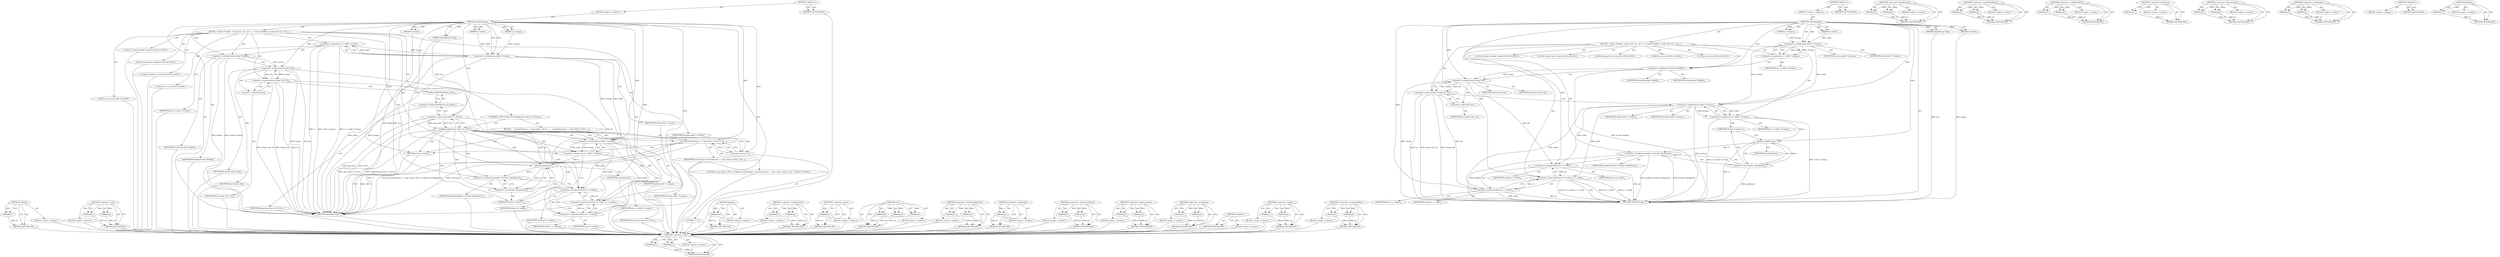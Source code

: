 digraph "&lt;operator&gt;.assignmentPlus" {
vulnerable_91 [label=<(METHOD,&lt;operator&gt;.cast)>];
vulnerable_92 [label=<(PARAM,p1)>];
vulnerable_93 [label=<(PARAM,p2)>];
vulnerable_94 [label=<(BLOCK,&lt;empty&gt;,&lt;empty&gt;)>];
vulnerable_95 [label=<(METHOD_RETURN,ANY)>];
vulnerable_6 [label=<(METHOD,&lt;global&gt;)<SUB>1</SUB>>];
vulnerable_7 [label=<(BLOCK,&lt;empty&gt;,&lt;empty&gt;)<SUB>1</SUB>>];
vulnerable_8 [label=<(METHOD,vertFlipImage)<SUB>1</SUB>>];
vulnerable_9 [label=<(PARAM,SplashBitmap *img)<SUB>1</SUB>>];
vulnerable_10 [label=<(PARAM,int width)<SUB>1</SUB>>];
vulnerable_11 [label=<(PARAM,int height)<SUB>1</SUB>>];
vulnerable_12 [label=<(PARAM,int nComps)<SUB>2</SUB>>];
vulnerable_13 [label=<(BLOCK,{
  Guchar *lineBuf;
  Guchar *p0, *p1;
  int w...,{
  Guchar *lineBuf;
  Guchar *p0, *p1;
  int w...)<SUB>2</SUB>>];
vulnerable_14 [label="<(LOCAL,Guchar* lineBuf: Guchar*)<SUB>3</SUB>>"];
vulnerable_15 [label="<(LOCAL,Guchar* p0: Guchar*)<SUB>4</SUB>>"];
vulnerable_16 [label="<(LOCAL,Guchar* p1: Guchar*)<SUB>4</SUB>>"];
vulnerable_17 [label="<(LOCAL,int w: int)<SUB>5</SUB>>"];
vulnerable_18 [label=<(&lt;operator&gt;.assignment,w = width * nComps)<SUB>7</SUB>>];
vulnerable_19 [label=<(IDENTIFIER,w,w = width * nComps)<SUB>7</SUB>>];
vulnerable_20 [label=<(&lt;operator&gt;.multiplication,width * nComps)<SUB>7</SUB>>];
vulnerable_21 [label=<(IDENTIFIER,width,width * nComps)<SUB>7</SUB>>];
vulnerable_22 [label=<(IDENTIFIER,nComps,width * nComps)<SUB>7</SUB>>];
vulnerable_23 [label=<(&lt;operator&gt;.multiplication,Guchar *lineBuf)<SUB>8</SUB>>];
vulnerable_24 [label=<(IDENTIFIER,Guchar,Guchar *lineBuf)<SUB>8</SUB>>];
vulnerable_25 [label=<(IDENTIFIER,lineBuf,Guchar *lineBuf)<SUB>8</SUB>>];
vulnerable_26 [label=<(&lt;operator&gt;.expressionList,Guchar *p0, *p1)<SUB>9</SUB>>];
vulnerable_27 [label=<(&lt;operator&gt;.multiplication,Guchar *p0)<SUB>9</SUB>>];
vulnerable_28 [label=<(IDENTIFIER,Guchar,Guchar *p0)<SUB>9</SUB>>];
vulnerable_29 [label=<(IDENTIFIER,p0,Guchar *p0)<SUB>9</SUB>>];
vulnerable_30 [label=<(&lt;operator&gt;.indirection,*p1)<SUB>9</SUB>>];
vulnerable_31 [label=<(IDENTIFIER,p1,Guchar *p0, *p1)<SUB>9</SUB>>];
vulnerable_32 [label="<(LOCAL,int w: int)<SUB>10</SUB>>"];
vulnerable_33 [label=<(&lt;operator&gt;.assignment,w = width * nComps)<SUB>12</SUB>>];
vulnerable_34 [label=<(IDENTIFIER,w,w = width * nComps)<SUB>12</SUB>>];
vulnerable_35 [label=<(&lt;operator&gt;.multiplication,width * nComps)<SUB>12</SUB>>];
vulnerable_36 [label=<(IDENTIFIER,width,width * nComps)<SUB>12</SUB>>];
vulnerable_37 [label=<(IDENTIFIER,nComps,width * nComps)<SUB>12</SUB>>];
vulnerable_38 [label=<(&lt;operator&gt;.assignment,lineBuf = (Guchar *)gmalloc(w))<SUB>13</SUB>>];
vulnerable_39 [label=<(IDENTIFIER,lineBuf,lineBuf = (Guchar *)gmalloc(w))<SUB>13</SUB>>];
vulnerable_40 [label=<(&lt;operator&gt;.cast,(Guchar *)gmalloc(w))<SUB>13</SUB>>];
vulnerable_41 [label=<(UNKNOWN,Guchar *,Guchar *)<SUB>13</SUB>>];
vulnerable_42 [label=<(gmalloc,gmalloc(w))<SUB>13</SUB>>];
vulnerable_43 [label=<(IDENTIFIER,w,gmalloc(w))<SUB>13</SUB>>];
vulnerable_44 [label=<(&lt;operator&gt;.expressionList,p0 += width, p1 -= width)<SUB>14</SUB>>];
vulnerable_45 [label=<(&lt;operator&gt;.assignmentPlus,p0 += width)<SUB>14</SUB>>];
vulnerable_46 [label=<(IDENTIFIER,p0,p0 += width)<SUB>14</SUB>>];
vulnerable_47 [label=<(IDENTIFIER,width,p0 += width)<SUB>14</SUB>>];
vulnerable_48 [label=<(&lt;operator&gt;.assignmentMinus,p1 -= width)<SUB>14</SUB>>];
vulnerable_49 [label=<(IDENTIFIER,p1,p1 -= width)<SUB>14</SUB>>];
vulnerable_50 [label=<(IDENTIFIER,width,p1 -= width)<SUB>14</SUB>>];
vulnerable_51 [label=<(METHOD_RETURN,void)<SUB>1</SUB>>];
vulnerable_53 [label=<(METHOD_RETURN,ANY)<SUB>1</SUB>>];
vulnerable_77 [label=<(METHOD,&lt;operator&gt;.multiplication)>];
vulnerable_78 [label=<(PARAM,p1)>];
vulnerable_79 [label=<(PARAM,p2)>];
vulnerable_80 [label=<(BLOCK,&lt;empty&gt;,&lt;empty&gt;)>];
vulnerable_81 [label=<(METHOD_RETURN,ANY)>];
vulnerable_105 [label=<(METHOD,&lt;operator&gt;.assignmentMinus)>];
vulnerable_106 [label=<(PARAM,p1)>];
vulnerable_107 [label=<(PARAM,p2)>];
vulnerable_108 [label=<(BLOCK,&lt;empty&gt;,&lt;empty&gt;)>];
vulnerable_109 [label=<(METHOD_RETURN,ANY)>];
vulnerable_100 [label=<(METHOD,&lt;operator&gt;.assignmentPlus)>];
vulnerable_101 [label=<(PARAM,p1)>];
vulnerable_102 [label=<(PARAM,p2)>];
vulnerable_103 [label=<(BLOCK,&lt;empty&gt;,&lt;empty&gt;)>];
vulnerable_104 [label=<(METHOD_RETURN,ANY)>];
vulnerable_87 [label=<(METHOD,&lt;operator&gt;.indirection)>];
vulnerable_88 [label=<(PARAM,p1)>];
vulnerable_89 [label=<(BLOCK,&lt;empty&gt;,&lt;empty&gt;)>];
vulnerable_90 [label=<(METHOD_RETURN,ANY)>];
vulnerable_82 [label=<(METHOD,&lt;operator&gt;.expressionList)>];
vulnerable_83 [label=<(PARAM,p1)>];
vulnerable_84 [label=<(PARAM,p2)>];
vulnerable_85 [label=<(BLOCK,&lt;empty&gt;,&lt;empty&gt;)>];
vulnerable_86 [label=<(METHOD_RETURN,ANY)>];
vulnerable_72 [label=<(METHOD,&lt;operator&gt;.assignment)>];
vulnerable_73 [label=<(PARAM,p1)>];
vulnerable_74 [label=<(PARAM,p2)>];
vulnerable_75 [label=<(BLOCK,&lt;empty&gt;,&lt;empty&gt;)>];
vulnerable_76 [label=<(METHOD_RETURN,ANY)>];
vulnerable_66 [label=<(METHOD,&lt;global&gt;)<SUB>1</SUB>>];
vulnerable_67 [label=<(BLOCK,&lt;empty&gt;,&lt;empty&gt;)>];
vulnerable_68 [label=<(METHOD_RETURN,ANY)>];
vulnerable_96 [label=<(METHOD,gmalloc)>];
vulnerable_97 [label=<(PARAM,p1)>];
vulnerable_98 [label=<(BLOCK,&lt;empty&gt;,&lt;empty&gt;)>];
vulnerable_99 [label=<(METHOD_RETURN,ANY)>];
fixed_107 [label=<(METHOD,unlikely)>];
fixed_108 [label=<(PARAM,p1)>];
fixed_109 [label=<(BLOCK,&lt;empty&gt;,&lt;empty&gt;)>];
fixed_110 [label=<(METHOD_RETURN,ANY)>];
fixed_131 [label=<(METHOD,&lt;operator&gt;.cast)>];
fixed_132 [label=<(PARAM,p1)>];
fixed_133 [label=<(PARAM,p2)>];
fixed_134 [label=<(BLOCK,&lt;empty&gt;,&lt;empty&gt;)>];
fixed_135 [label=<(METHOD_RETURN,ANY)>];
fixed_6 [label=<(METHOD,&lt;global&gt;)<SUB>1</SUB>>];
fixed_7 [label=<(BLOCK,&lt;empty&gt;,&lt;empty&gt;)<SUB>1</SUB>>];
fixed_8 [label=<(METHOD,vertFlipImage)<SUB>1</SUB>>];
fixed_9 [label=<(PARAM,SplashBitmap *img)<SUB>1</SUB>>];
fixed_10 [label=<(PARAM,int width)<SUB>1</SUB>>];
fixed_11 [label=<(PARAM,int height)<SUB>1</SUB>>];
fixed_12 [label=<(PARAM,int nComps)<SUB>2</SUB>>];
fixed_13 [label=<(BLOCK,{
  Guchar *lineBuf;
  Guchar *p0, *p1;
  int w...,{
  Guchar *lineBuf;
  Guchar *p0, *p1;
  int w...)<SUB>2</SUB>>];
fixed_14 [label="<(LOCAL,Guchar* lineBuf: Guchar*)<SUB>3</SUB>>"];
fixed_15 [label="<(LOCAL,Guchar* p0: Guchar*)<SUB>4</SUB>>"];
fixed_16 [label="<(LOCAL,Guchar* p1: Guchar*)<SUB>4</SUB>>"];
fixed_17 [label="<(LOCAL,int w: int)<SUB>5</SUB>>"];
fixed_18 [label=<(&lt;operator&gt;.assignment,w = width * nComps)<SUB>7</SUB>>];
fixed_19 [label=<(IDENTIFIER,w,w = width * nComps)<SUB>7</SUB>>];
fixed_20 [label=<(&lt;operator&gt;.multiplication,width * nComps)<SUB>7</SUB>>];
fixed_21 [label=<(IDENTIFIER,width,width * nComps)<SUB>7</SUB>>];
fixed_22 [label=<(IDENTIFIER,nComps,width * nComps)<SUB>7</SUB>>];
fixed_23 [label=<(&lt;operator&gt;.multiplication,Guchar *lineBuf)<SUB>8</SUB>>];
fixed_24 [label=<(IDENTIFIER,Guchar,Guchar *lineBuf)<SUB>8</SUB>>];
fixed_25 [label=<(IDENTIFIER,lineBuf,Guchar *lineBuf)<SUB>8</SUB>>];
fixed_26 [label=<(&lt;operator&gt;.expressionList,Guchar *p0, *p1)<SUB>9</SUB>>];
fixed_27 [label=<(&lt;operator&gt;.multiplication,Guchar *p0)<SUB>9</SUB>>];
fixed_28 [label=<(IDENTIFIER,Guchar,Guchar *p0)<SUB>9</SUB>>];
fixed_29 [label=<(IDENTIFIER,p0,Guchar *p0)<SUB>9</SUB>>];
fixed_30 [label=<(&lt;operator&gt;.indirection,*p1)<SUB>9</SUB>>];
fixed_31 [label=<(IDENTIFIER,p1,Guchar *p0, *p1)<SUB>9</SUB>>];
fixed_32 [label="<(LOCAL,int w: int)<SUB>10</SUB>>"];
fixed_33 [label=<(CONTROL_STRUCTURE,IF,if (unlikely(img-&gt;data == NULL)))<SUB>12</SUB>>];
fixed_34 [label=<(unlikely,unlikely(img-&gt;data == NULL))<SUB>12</SUB>>];
fixed_35 [label=<(&lt;operator&gt;.equals,img-&gt;data == NULL)<SUB>12</SUB>>];
fixed_36 [label=<(&lt;operator&gt;.indirectFieldAccess,img-&gt;data)<SUB>12</SUB>>];
fixed_37 [label=<(IDENTIFIER,img,img-&gt;data == NULL)<SUB>12</SUB>>];
fixed_38 [label=<(FIELD_IDENTIFIER,data,data)<SUB>12</SUB>>];
fixed_39 [label=<(IDENTIFIER,NULL,img-&gt;data == NULL)<SUB>12</SUB>>];
fixed_40 [label=<(BLOCK,{
    error(errInternal, -1, &quot;img-&gt;data is NULL...,{
    error(errInternal, -1, &quot;img-&gt;data is NULL...)<SUB>12</SUB>>];
fixed_41 [label=<(error,error(errInternal, -1, &quot;img-&gt;data is NULL in Sp...)<SUB>13</SUB>>];
fixed_42 [label=<(IDENTIFIER,errInternal,error(errInternal, -1, &quot;img-&gt;data is NULL in Sp...)<SUB>13</SUB>>];
fixed_43 [label=<(&lt;operator&gt;.minus,-1)<SUB>13</SUB>>];
fixed_44 [label=<(LITERAL,1,-1)<SUB>13</SUB>>];
fixed_45 [label="<(LITERAL,&quot;img-&gt;data is NULL in Splash::vertFlipImage&quot;,error(errInternal, -1, &quot;img-&gt;data is NULL in Sp...)<SUB>13</SUB>>"];
fixed_46 [label=<(RETURN,return;,return;)<SUB>14</SUB>>];
fixed_47 [label=<(&lt;operator&gt;.assignment,w = width * nComps)<SUB>17</SUB>>];
fixed_48 [label=<(IDENTIFIER,w,w = width * nComps)<SUB>17</SUB>>];
fixed_49 [label=<(&lt;operator&gt;.multiplication,width * nComps)<SUB>17</SUB>>];
fixed_50 [label=<(IDENTIFIER,width,width * nComps)<SUB>17</SUB>>];
fixed_51 [label=<(IDENTIFIER,nComps,width * nComps)<SUB>17</SUB>>];
fixed_52 [label=<(&lt;operator&gt;.assignment,lineBuf = (Guchar *)gmalloc(w))<SUB>18</SUB>>];
fixed_53 [label=<(IDENTIFIER,lineBuf,lineBuf = (Guchar *)gmalloc(w))<SUB>18</SUB>>];
fixed_54 [label=<(&lt;operator&gt;.cast,(Guchar *)gmalloc(w))<SUB>18</SUB>>];
fixed_55 [label=<(UNKNOWN,Guchar *,Guchar *)<SUB>18</SUB>>];
fixed_56 [label=<(gmalloc,gmalloc(w))<SUB>18</SUB>>];
fixed_57 [label=<(IDENTIFIER,w,gmalloc(w))<SUB>18</SUB>>];
fixed_58 [label=<(&lt;operator&gt;.expressionList,p0 += width, p1 -= width)<SUB>19</SUB>>];
fixed_59 [label=<(&lt;operator&gt;.assignmentPlus,p0 += width)<SUB>19</SUB>>];
fixed_60 [label=<(IDENTIFIER,p0,p0 += width)<SUB>19</SUB>>];
fixed_61 [label=<(IDENTIFIER,width,p0 += width)<SUB>19</SUB>>];
fixed_62 [label=<(&lt;operator&gt;.assignmentMinus,p1 -= width)<SUB>19</SUB>>];
fixed_63 [label=<(IDENTIFIER,p1,p1 -= width)<SUB>19</SUB>>];
fixed_64 [label=<(IDENTIFIER,width,p1 -= width)<SUB>19</SUB>>];
fixed_65 [label=<(METHOD_RETURN,void)<SUB>1</SUB>>];
fixed_67 [label=<(METHOD_RETURN,ANY)<SUB>1</SUB>>];
fixed_136 [label=<(METHOD,gmalloc)>];
fixed_137 [label=<(PARAM,p1)>];
fixed_138 [label=<(BLOCK,&lt;empty&gt;,&lt;empty&gt;)>];
fixed_139 [label=<(METHOD_RETURN,ANY)>];
fixed_93 [label=<(METHOD,&lt;operator&gt;.multiplication)>];
fixed_94 [label=<(PARAM,p1)>];
fixed_95 [label=<(PARAM,p2)>];
fixed_96 [label=<(BLOCK,&lt;empty&gt;,&lt;empty&gt;)>];
fixed_97 [label=<(METHOD_RETURN,ANY)>];
fixed_127 [label=<(METHOD,&lt;operator&gt;.minus)>];
fixed_128 [label=<(PARAM,p1)>];
fixed_129 [label=<(BLOCK,&lt;empty&gt;,&lt;empty&gt;)>];
fixed_130 [label=<(METHOD_RETURN,ANY)>];
fixed_121 [label=<(METHOD,error)>];
fixed_122 [label=<(PARAM,p1)>];
fixed_123 [label=<(PARAM,p2)>];
fixed_124 [label=<(PARAM,p3)>];
fixed_125 [label=<(BLOCK,&lt;empty&gt;,&lt;empty&gt;)>];
fixed_126 [label=<(METHOD_RETURN,ANY)>];
fixed_116 [label=<(METHOD,&lt;operator&gt;.indirectFieldAccess)>];
fixed_117 [label=<(PARAM,p1)>];
fixed_118 [label=<(PARAM,p2)>];
fixed_119 [label=<(BLOCK,&lt;empty&gt;,&lt;empty&gt;)>];
fixed_120 [label=<(METHOD_RETURN,ANY)>];
fixed_103 [label=<(METHOD,&lt;operator&gt;.indirection)>];
fixed_104 [label=<(PARAM,p1)>];
fixed_105 [label=<(BLOCK,&lt;empty&gt;,&lt;empty&gt;)>];
fixed_106 [label=<(METHOD_RETURN,ANY)>];
fixed_145 [label=<(METHOD,&lt;operator&gt;.assignmentMinus)>];
fixed_146 [label=<(PARAM,p1)>];
fixed_147 [label=<(PARAM,p2)>];
fixed_148 [label=<(BLOCK,&lt;empty&gt;,&lt;empty&gt;)>];
fixed_149 [label=<(METHOD_RETURN,ANY)>];
fixed_98 [label=<(METHOD,&lt;operator&gt;.expressionList)>];
fixed_99 [label=<(PARAM,p1)>];
fixed_100 [label=<(PARAM,p2)>];
fixed_101 [label=<(BLOCK,&lt;empty&gt;,&lt;empty&gt;)>];
fixed_102 [label=<(METHOD_RETURN,ANY)>];
fixed_88 [label=<(METHOD,&lt;operator&gt;.assignment)>];
fixed_89 [label=<(PARAM,p1)>];
fixed_90 [label=<(PARAM,p2)>];
fixed_91 [label=<(BLOCK,&lt;empty&gt;,&lt;empty&gt;)>];
fixed_92 [label=<(METHOD_RETURN,ANY)>];
fixed_82 [label=<(METHOD,&lt;global&gt;)<SUB>1</SUB>>];
fixed_83 [label=<(BLOCK,&lt;empty&gt;,&lt;empty&gt;)>];
fixed_84 [label=<(METHOD_RETURN,ANY)>];
fixed_111 [label=<(METHOD,&lt;operator&gt;.equals)>];
fixed_112 [label=<(PARAM,p1)>];
fixed_113 [label=<(PARAM,p2)>];
fixed_114 [label=<(BLOCK,&lt;empty&gt;,&lt;empty&gt;)>];
fixed_115 [label=<(METHOD_RETURN,ANY)>];
fixed_140 [label=<(METHOD,&lt;operator&gt;.assignmentPlus)>];
fixed_141 [label=<(PARAM,p1)>];
fixed_142 [label=<(PARAM,p2)>];
fixed_143 [label=<(BLOCK,&lt;empty&gt;,&lt;empty&gt;)>];
fixed_144 [label=<(METHOD_RETURN,ANY)>];
vulnerable_91 -> vulnerable_92  [key=0, label="AST: "];
vulnerable_91 -> vulnerable_92  [key=1, label="DDG: "];
vulnerable_91 -> vulnerable_94  [key=0, label="AST: "];
vulnerable_91 -> vulnerable_93  [key=0, label="AST: "];
vulnerable_91 -> vulnerable_93  [key=1, label="DDG: "];
vulnerable_91 -> vulnerable_95  [key=0, label="AST: "];
vulnerable_91 -> vulnerable_95  [key=1, label="CFG: "];
vulnerable_92 -> vulnerable_95  [key=0, label="DDG: p1"];
vulnerable_93 -> vulnerable_95  [key=0, label="DDG: p2"];
vulnerable_6 -> vulnerable_7  [key=0, label="AST: "];
vulnerable_6 -> vulnerable_53  [key=0, label="AST: "];
vulnerable_6 -> vulnerable_53  [key=1, label="CFG: "];
vulnerable_7 -> vulnerable_8  [key=0, label="AST: "];
vulnerable_8 -> vulnerable_9  [key=0, label="AST: "];
vulnerable_8 -> vulnerable_9  [key=1, label="DDG: "];
vulnerable_8 -> vulnerable_10  [key=0, label="AST: "];
vulnerable_8 -> vulnerable_10  [key=1, label="DDG: "];
vulnerable_8 -> vulnerable_11  [key=0, label="AST: "];
vulnerable_8 -> vulnerable_11  [key=1, label="DDG: "];
vulnerable_8 -> vulnerable_12  [key=0, label="AST: "];
vulnerable_8 -> vulnerable_12  [key=1, label="DDG: "];
vulnerable_8 -> vulnerable_13  [key=0, label="AST: "];
vulnerable_8 -> vulnerable_51  [key=0, label="AST: "];
vulnerable_8 -> vulnerable_20  [key=0, label="CFG: "];
vulnerable_8 -> vulnerable_20  [key=1, label="DDG: "];
vulnerable_8 -> vulnerable_23  [key=0, label="DDG: "];
vulnerable_8 -> vulnerable_44  [key=0, label="DDG: "];
vulnerable_8 -> vulnerable_27  [key=0, label="DDG: "];
vulnerable_8 -> vulnerable_35  [key=0, label="DDG: "];
vulnerable_8 -> vulnerable_45  [key=0, label="DDG: "];
vulnerable_8 -> vulnerable_48  [key=0, label="DDG: "];
vulnerable_8 -> vulnerable_42  [key=0, label="DDG: "];
vulnerable_9 -> vulnerable_51  [key=0, label="DDG: img"];
vulnerable_10 -> vulnerable_20  [key=0, label="DDG: width"];
vulnerable_11 -> vulnerable_51  [key=0, label="DDG: height"];
vulnerable_12 -> vulnerable_20  [key=0, label="DDG: nComps"];
vulnerable_13 -> vulnerable_14  [key=0, label="AST: "];
vulnerable_13 -> vulnerable_15  [key=0, label="AST: "];
vulnerable_13 -> vulnerable_16  [key=0, label="AST: "];
vulnerable_13 -> vulnerable_17  [key=0, label="AST: "];
vulnerable_13 -> vulnerable_18  [key=0, label="AST: "];
vulnerable_13 -> vulnerable_23  [key=0, label="AST: "];
vulnerable_13 -> vulnerable_26  [key=0, label="AST: "];
vulnerable_13 -> vulnerable_32  [key=0, label="AST: "];
vulnerable_13 -> vulnerable_33  [key=0, label="AST: "];
vulnerable_13 -> vulnerable_38  [key=0, label="AST: "];
vulnerable_13 -> vulnerable_44  [key=0, label="AST: "];
vulnerable_18 -> vulnerable_19  [key=0, label="AST: "];
vulnerable_18 -> vulnerable_20  [key=0, label="AST: "];
vulnerable_18 -> vulnerable_23  [key=0, label="CFG: "];
vulnerable_20 -> vulnerable_21  [key=0, label="AST: "];
vulnerable_20 -> vulnerable_22  [key=0, label="AST: "];
vulnerable_20 -> vulnerable_18  [key=0, label="CFG: "];
vulnerable_20 -> vulnerable_18  [key=1, label="DDG: width"];
vulnerable_20 -> vulnerable_18  [key=2, label="DDG: nComps"];
vulnerable_20 -> vulnerable_35  [key=0, label="DDG: width"];
vulnerable_20 -> vulnerable_35  [key=1, label="DDG: nComps"];
vulnerable_23 -> vulnerable_24  [key=0, label="AST: "];
vulnerable_23 -> vulnerable_25  [key=0, label="AST: "];
vulnerable_23 -> vulnerable_27  [key=0, label="CFG: "];
vulnerable_23 -> vulnerable_27  [key=1, label="DDG: Guchar"];
vulnerable_23 -> vulnerable_51  [key=0, label="DDG: Guchar *lineBuf"];
vulnerable_26 -> vulnerable_27  [key=0, label="AST: "];
vulnerable_26 -> vulnerable_30  [key=0, label="AST: "];
vulnerable_26 -> vulnerable_35  [key=0, label="CFG: "];
vulnerable_26 -> vulnerable_51  [key=0, label="DDG: Guchar *p0"];
vulnerable_26 -> vulnerable_51  [key=1, label="DDG: *p1"];
vulnerable_26 -> vulnerable_51  [key=2, label="DDG: Guchar *p0, *p1"];
vulnerable_26 -> vulnerable_48  [key=0, label="DDG: *p1"];
vulnerable_27 -> vulnerable_28  [key=0, label="AST: "];
vulnerable_27 -> vulnerable_29  [key=0, label="AST: "];
vulnerable_27 -> vulnerable_30  [key=0, label="CFG: "];
vulnerable_27 -> vulnerable_51  [key=0, label="DDG: Guchar"];
vulnerable_27 -> vulnerable_26  [key=0, label="DDG: Guchar"];
vulnerable_27 -> vulnerable_26  [key=1, label="DDG: p0"];
vulnerable_27 -> vulnerable_45  [key=0, label="DDG: p0"];
vulnerable_30 -> vulnerable_31  [key=0, label="AST: "];
vulnerable_30 -> vulnerable_26  [key=0, label="CFG: "];
vulnerable_33 -> vulnerable_34  [key=0, label="AST: "];
vulnerable_33 -> vulnerable_35  [key=0, label="AST: "];
vulnerable_33 -> vulnerable_41  [key=0, label="CFG: "];
vulnerable_33 -> vulnerable_51  [key=0, label="DDG: width * nComps"];
vulnerable_33 -> vulnerable_51  [key=1, label="DDG: w = width * nComps"];
vulnerable_33 -> vulnerable_42  [key=0, label="DDG: w"];
vulnerable_35 -> vulnerable_36  [key=0, label="AST: "];
vulnerable_35 -> vulnerable_37  [key=0, label="AST: "];
vulnerable_35 -> vulnerable_33  [key=0, label="CFG: "];
vulnerable_35 -> vulnerable_33  [key=1, label="DDG: width"];
vulnerable_35 -> vulnerable_33  [key=2, label="DDG: nComps"];
vulnerable_35 -> vulnerable_51  [key=0, label="DDG: nComps"];
vulnerable_35 -> vulnerable_44  [key=0, label="DDG: width"];
vulnerable_35 -> vulnerable_45  [key=0, label="DDG: width"];
vulnerable_35 -> vulnerable_48  [key=0, label="DDG: width"];
vulnerable_38 -> vulnerable_39  [key=0, label="AST: "];
vulnerable_38 -> vulnerable_40  [key=0, label="AST: "];
vulnerable_38 -> vulnerable_45  [key=0, label="CFG: "];
vulnerable_38 -> vulnerable_51  [key=0, label="DDG: lineBuf"];
vulnerable_38 -> vulnerable_51  [key=1, label="DDG: (Guchar *)gmalloc(w)"];
vulnerable_38 -> vulnerable_51  [key=2, label="DDG: lineBuf = (Guchar *)gmalloc(w)"];
vulnerable_40 -> vulnerable_41  [key=0, label="AST: "];
vulnerable_40 -> vulnerable_42  [key=0, label="AST: "];
vulnerable_40 -> vulnerable_38  [key=0, label="CFG: "];
vulnerable_40 -> vulnerable_51  [key=0, label="DDG: gmalloc(w)"];
vulnerable_41 -> vulnerable_42  [key=0, label="CFG: "];
vulnerable_42 -> vulnerable_43  [key=0, label="AST: "];
vulnerable_42 -> vulnerable_40  [key=0, label="CFG: "];
vulnerable_42 -> vulnerable_40  [key=1, label="DDG: w"];
vulnerable_42 -> vulnerable_51  [key=0, label="DDG: w"];
vulnerable_42 -> vulnerable_38  [key=0, label="DDG: w"];
vulnerable_44 -> vulnerable_45  [key=0, label="AST: "];
vulnerable_44 -> vulnerable_48  [key=0, label="AST: "];
vulnerable_44 -> vulnerable_51  [key=0, label="CFG: "];
vulnerable_44 -> vulnerable_51  [key=1, label="DDG: p0 += width"];
vulnerable_44 -> vulnerable_51  [key=2, label="DDG: p1 -= width"];
vulnerable_44 -> vulnerable_51  [key=3, label="DDG: p0 += width, p1 -= width"];
vulnerable_45 -> vulnerable_46  [key=0, label="AST: "];
vulnerable_45 -> vulnerable_47  [key=0, label="AST: "];
vulnerable_45 -> vulnerable_48  [key=0, label="CFG: "];
vulnerable_45 -> vulnerable_51  [key=0, label="DDG: p0"];
vulnerable_45 -> vulnerable_44  [key=0, label="DDG: p0"];
vulnerable_48 -> vulnerable_49  [key=0, label="AST: "];
vulnerable_48 -> vulnerable_50  [key=0, label="AST: "];
vulnerable_48 -> vulnerable_44  [key=0, label="CFG: "];
vulnerable_48 -> vulnerable_44  [key=1, label="DDG: p1"];
vulnerable_48 -> vulnerable_51  [key=0, label="DDG: p1"];
vulnerable_48 -> vulnerable_51  [key=1, label="DDG: width"];
vulnerable_77 -> vulnerable_78  [key=0, label="AST: "];
vulnerable_77 -> vulnerable_78  [key=1, label="DDG: "];
vulnerable_77 -> vulnerable_80  [key=0, label="AST: "];
vulnerable_77 -> vulnerable_79  [key=0, label="AST: "];
vulnerable_77 -> vulnerable_79  [key=1, label="DDG: "];
vulnerable_77 -> vulnerable_81  [key=0, label="AST: "];
vulnerable_77 -> vulnerable_81  [key=1, label="CFG: "];
vulnerable_78 -> vulnerable_81  [key=0, label="DDG: p1"];
vulnerable_79 -> vulnerable_81  [key=0, label="DDG: p2"];
vulnerable_105 -> vulnerable_106  [key=0, label="AST: "];
vulnerable_105 -> vulnerable_106  [key=1, label="DDG: "];
vulnerable_105 -> vulnerable_108  [key=0, label="AST: "];
vulnerable_105 -> vulnerable_107  [key=0, label="AST: "];
vulnerable_105 -> vulnerable_107  [key=1, label="DDG: "];
vulnerable_105 -> vulnerable_109  [key=0, label="AST: "];
vulnerable_105 -> vulnerable_109  [key=1, label="CFG: "];
vulnerable_106 -> vulnerable_109  [key=0, label="DDG: p1"];
vulnerable_107 -> vulnerable_109  [key=0, label="DDG: p2"];
vulnerable_100 -> vulnerable_101  [key=0, label="AST: "];
vulnerable_100 -> vulnerable_101  [key=1, label="DDG: "];
vulnerable_100 -> vulnerable_103  [key=0, label="AST: "];
vulnerable_100 -> vulnerable_102  [key=0, label="AST: "];
vulnerable_100 -> vulnerable_102  [key=1, label="DDG: "];
vulnerable_100 -> vulnerable_104  [key=0, label="AST: "];
vulnerable_100 -> vulnerable_104  [key=1, label="CFG: "];
vulnerable_101 -> vulnerable_104  [key=0, label="DDG: p1"];
vulnerable_102 -> vulnerable_104  [key=0, label="DDG: p2"];
vulnerable_87 -> vulnerable_88  [key=0, label="AST: "];
vulnerable_87 -> vulnerable_88  [key=1, label="DDG: "];
vulnerable_87 -> vulnerable_89  [key=0, label="AST: "];
vulnerable_87 -> vulnerable_90  [key=0, label="AST: "];
vulnerable_87 -> vulnerable_90  [key=1, label="CFG: "];
vulnerable_88 -> vulnerable_90  [key=0, label="DDG: p1"];
vulnerable_82 -> vulnerable_83  [key=0, label="AST: "];
vulnerable_82 -> vulnerable_83  [key=1, label="DDG: "];
vulnerable_82 -> vulnerable_85  [key=0, label="AST: "];
vulnerable_82 -> vulnerable_84  [key=0, label="AST: "];
vulnerable_82 -> vulnerable_84  [key=1, label="DDG: "];
vulnerable_82 -> vulnerable_86  [key=0, label="AST: "];
vulnerable_82 -> vulnerable_86  [key=1, label="CFG: "];
vulnerable_83 -> vulnerable_86  [key=0, label="DDG: p1"];
vulnerable_84 -> vulnerable_86  [key=0, label="DDG: p2"];
vulnerable_72 -> vulnerable_73  [key=0, label="AST: "];
vulnerable_72 -> vulnerable_73  [key=1, label="DDG: "];
vulnerable_72 -> vulnerable_75  [key=0, label="AST: "];
vulnerable_72 -> vulnerable_74  [key=0, label="AST: "];
vulnerable_72 -> vulnerable_74  [key=1, label="DDG: "];
vulnerable_72 -> vulnerable_76  [key=0, label="AST: "];
vulnerable_72 -> vulnerable_76  [key=1, label="CFG: "];
vulnerable_73 -> vulnerable_76  [key=0, label="DDG: p1"];
vulnerable_74 -> vulnerable_76  [key=0, label="DDG: p2"];
vulnerable_66 -> vulnerable_67  [key=0, label="AST: "];
vulnerable_66 -> vulnerable_68  [key=0, label="AST: "];
vulnerable_66 -> vulnerable_68  [key=1, label="CFG: "];
vulnerable_96 -> vulnerable_97  [key=0, label="AST: "];
vulnerable_96 -> vulnerable_97  [key=1, label="DDG: "];
vulnerable_96 -> vulnerable_98  [key=0, label="AST: "];
vulnerable_96 -> vulnerable_99  [key=0, label="AST: "];
vulnerable_96 -> vulnerable_99  [key=1, label="CFG: "];
vulnerable_97 -> vulnerable_99  [key=0, label="DDG: p1"];
fixed_107 -> fixed_108  [key=0, label="AST: "];
fixed_107 -> fixed_108  [key=1, label="DDG: "];
fixed_107 -> fixed_109  [key=0, label="AST: "];
fixed_107 -> fixed_110  [key=0, label="AST: "];
fixed_107 -> fixed_110  [key=1, label="CFG: "];
fixed_108 -> fixed_110  [key=0, label="DDG: p1"];
fixed_109 -> vulnerable_91  [key=0];
fixed_110 -> vulnerable_91  [key=0];
fixed_131 -> fixed_132  [key=0, label="AST: "];
fixed_131 -> fixed_132  [key=1, label="DDG: "];
fixed_131 -> fixed_134  [key=0, label="AST: "];
fixed_131 -> fixed_133  [key=0, label="AST: "];
fixed_131 -> fixed_133  [key=1, label="DDG: "];
fixed_131 -> fixed_135  [key=0, label="AST: "];
fixed_131 -> fixed_135  [key=1, label="CFG: "];
fixed_132 -> fixed_135  [key=0, label="DDG: p1"];
fixed_133 -> fixed_135  [key=0, label="DDG: p2"];
fixed_134 -> vulnerable_91  [key=0];
fixed_135 -> vulnerable_91  [key=0];
fixed_6 -> fixed_7  [key=0, label="AST: "];
fixed_6 -> fixed_67  [key=0, label="AST: "];
fixed_6 -> fixed_67  [key=1, label="CFG: "];
fixed_7 -> fixed_8  [key=0, label="AST: "];
fixed_8 -> fixed_9  [key=0, label="AST: "];
fixed_8 -> fixed_9  [key=1, label="DDG: "];
fixed_8 -> fixed_10  [key=0, label="AST: "];
fixed_8 -> fixed_10  [key=1, label="DDG: "];
fixed_8 -> fixed_11  [key=0, label="AST: "];
fixed_8 -> fixed_11  [key=1, label="DDG: "];
fixed_8 -> fixed_12  [key=0, label="AST: "];
fixed_8 -> fixed_12  [key=1, label="DDG: "];
fixed_8 -> fixed_13  [key=0, label="AST: "];
fixed_8 -> fixed_65  [key=0, label="AST: "];
fixed_8 -> fixed_20  [key=0, label="CFG: "];
fixed_8 -> fixed_20  [key=1, label="DDG: "];
fixed_8 -> fixed_23  [key=0, label="DDG: "];
fixed_8 -> fixed_58  [key=0, label="DDG: "];
fixed_8 -> fixed_27  [key=0, label="DDG: "];
fixed_8 -> fixed_46  [key=0, label="DDG: "];
fixed_8 -> fixed_49  [key=0, label="DDG: "];
fixed_8 -> fixed_59  [key=0, label="DDG: "];
fixed_8 -> fixed_62  [key=0, label="DDG: "];
fixed_8 -> fixed_35  [key=0, label="DDG: "];
fixed_8 -> fixed_41  [key=0, label="DDG: "];
fixed_8 -> fixed_56  [key=0, label="DDG: "];
fixed_8 -> fixed_43  [key=0, label="DDG: "];
fixed_9 -> fixed_65  [key=0, label="DDG: img"];
fixed_9 -> fixed_35  [key=0, label="DDG: img"];
fixed_10 -> fixed_20  [key=0, label="DDG: width"];
fixed_11 -> fixed_65  [key=0, label="DDG: height"];
fixed_12 -> fixed_20  [key=0, label="DDG: nComps"];
fixed_13 -> fixed_14  [key=0, label="AST: "];
fixed_13 -> fixed_15  [key=0, label="AST: "];
fixed_13 -> fixed_16  [key=0, label="AST: "];
fixed_13 -> fixed_17  [key=0, label="AST: "];
fixed_13 -> fixed_18  [key=0, label="AST: "];
fixed_13 -> fixed_23  [key=0, label="AST: "];
fixed_13 -> fixed_26  [key=0, label="AST: "];
fixed_13 -> fixed_32  [key=0, label="AST: "];
fixed_13 -> fixed_33  [key=0, label="AST: "];
fixed_13 -> fixed_47  [key=0, label="AST: "];
fixed_13 -> fixed_52  [key=0, label="AST: "];
fixed_13 -> fixed_58  [key=0, label="AST: "];
fixed_14 -> vulnerable_91  [key=0];
fixed_15 -> vulnerable_91  [key=0];
fixed_16 -> vulnerable_91  [key=0];
fixed_17 -> vulnerable_91  [key=0];
fixed_18 -> fixed_19  [key=0, label="AST: "];
fixed_18 -> fixed_20  [key=0, label="AST: "];
fixed_18 -> fixed_23  [key=0, label="CFG: "];
fixed_18 -> fixed_65  [key=0, label="DDG: w"];
fixed_18 -> fixed_65  [key=1, label="DDG: width * nComps"];
fixed_18 -> fixed_65  [key=2, label="DDG: w = width * nComps"];
fixed_19 -> vulnerable_91  [key=0];
fixed_20 -> fixed_21  [key=0, label="AST: "];
fixed_20 -> fixed_22  [key=0, label="AST: "];
fixed_20 -> fixed_18  [key=0, label="CFG: "];
fixed_20 -> fixed_18  [key=1, label="DDG: width"];
fixed_20 -> fixed_18  [key=2, label="DDG: nComps"];
fixed_20 -> fixed_65  [key=0, label="DDG: width"];
fixed_20 -> fixed_65  [key=1, label="DDG: nComps"];
fixed_20 -> fixed_49  [key=0, label="DDG: width"];
fixed_20 -> fixed_49  [key=1, label="DDG: nComps"];
fixed_21 -> vulnerable_91  [key=0];
fixed_22 -> vulnerable_91  [key=0];
fixed_23 -> fixed_24  [key=0, label="AST: "];
fixed_23 -> fixed_25  [key=0, label="AST: "];
fixed_23 -> fixed_27  [key=0, label="CFG: "];
fixed_23 -> fixed_27  [key=1, label="DDG: Guchar"];
fixed_23 -> fixed_65  [key=0, label="DDG: lineBuf"];
fixed_23 -> fixed_65  [key=1, label="DDG: Guchar *lineBuf"];
fixed_24 -> vulnerable_91  [key=0];
fixed_25 -> vulnerable_91  [key=0];
fixed_26 -> fixed_27  [key=0, label="AST: "];
fixed_26 -> fixed_30  [key=0, label="AST: "];
fixed_26 -> fixed_38  [key=0, label="CFG: "];
fixed_26 -> fixed_65  [key=0, label="DDG: Guchar *p0"];
fixed_26 -> fixed_65  [key=1, label="DDG: *p1"];
fixed_26 -> fixed_65  [key=2, label="DDG: Guchar *p0, *p1"];
fixed_26 -> fixed_62  [key=0, label="DDG: *p1"];
fixed_27 -> fixed_28  [key=0, label="AST: "];
fixed_27 -> fixed_29  [key=0, label="AST: "];
fixed_27 -> fixed_30  [key=0, label="CFG: "];
fixed_27 -> fixed_65  [key=0, label="DDG: Guchar"];
fixed_27 -> fixed_65  [key=1, label="DDG: p0"];
fixed_27 -> fixed_26  [key=0, label="DDG: Guchar"];
fixed_27 -> fixed_26  [key=1, label="DDG: p0"];
fixed_27 -> fixed_59  [key=0, label="DDG: p0"];
fixed_28 -> vulnerable_91  [key=0];
fixed_29 -> vulnerable_91  [key=0];
fixed_30 -> fixed_31  [key=0, label="AST: "];
fixed_30 -> fixed_26  [key=0, label="CFG: "];
fixed_31 -> vulnerable_91  [key=0];
fixed_32 -> vulnerable_91  [key=0];
fixed_33 -> fixed_34  [key=0, label="AST: "];
fixed_33 -> fixed_40  [key=0, label="AST: "];
fixed_34 -> fixed_35  [key=0, label="AST: "];
fixed_34 -> fixed_43  [key=0, label="CFG: "];
fixed_34 -> fixed_43  [key=1, label="CDG: "];
fixed_34 -> fixed_49  [key=0, label="CFG: "];
fixed_34 -> fixed_49  [key=1, label="CDG: "];
fixed_34 -> fixed_65  [key=0, label="DDG: img-&gt;data == NULL"];
fixed_34 -> fixed_65  [key=1, label="DDG: unlikely(img-&gt;data == NULL)"];
fixed_34 -> fixed_47  [key=0, label="CDG: "];
fixed_34 -> fixed_58  [key=0, label="CDG: "];
fixed_34 -> fixed_52  [key=0, label="CDG: "];
fixed_34 -> fixed_46  [key=0, label="CDG: "];
fixed_34 -> fixed_56  [key=0, label="CDG: "];
fixed_34 -> fixed_41  [key=0, label="CDG: "];
fixed_34 -> fixed_59  [key=0, label="CDG: "];
fixed_34 -> fixed_55  [key=0, label="CDG: "];
fixed_34 -> fixed_54  [key=0, label="CDG: "];
fixed_34 -> fixed_62  [key=0, label="CDG: "];
fixed_35 -> fixed_36  [key=0, label="AST: "];
fixed_35 -> fixed_39  [key=0, label="AST: "];
fixed_35 -> fixed_34  [key=0, label="CFG: "];
fixed_35 -> fixed_34  [key=1, label="DDG: img-&gt;data"];
fixed_35 -> fixed_34  [key=2, label="DDG: NULL"];
fixed_35 -> fixed_65  [key=0, label="DDG: img-&gt;data"];
fixed_35 -> fixed_65  [key=1, label="DDG: NULL"];
fixed_36 -> fixed_37  [key=0, label="AST: "];
fixed_36 -> fixed_38  [key=0, label="AST: "];
fixed_36 -> fixed_35  [key=0, label="CFG: "];
fixed_37 -> vulnerable_91  [key=0];
fixed_38 -> fixed_36  [key=0, label="CFG: "];
fixed_39 -> vulnerable_91  [key=0];
fixed_40 -> fixed_41  [key=0, label="AST: "];
fixed_40 -> fixed_46  [key=0, label="AST: "];
fixed_41 -> fixed_42  [key=0, label="AST: "];
fixed_41 -> fixed_43  [key=0, label="AST: "];
fixed_41 -> fixed_45  [key=0, label="AST: "];
fixed_41 -> fixed_46  [key=0, label="CFG: "];
fixed_41 -> fixed_65  [key=0, label="DDG: -1"];
fixed_41 -> fixed_65  [key=1, label="DDG: error(errInternal, -1, &quot;img-&gt;data is NULL in Splash::vertFlipImage&quot;)"];
fixed_41 -> fixed_65  [key=2, label="DDG: errInternal"];
fixed_42 -> vulnerable_91  [key=0];
fixed_43 -> fixed_44  [key=0, label="AST: "];
fixed_43 -> fixed_41  [key=0, label="CFG: "];
fixed_43 -> fixed_41  [key=1, label="DDG: 1"];
fixed_44 -> vulnerable_91  [key=0];
fixed_45 -> vulnerable_91  [key=0];
fixed_46 -> fixed_65  [key=0, label="CFG: "];
fixed_46 -> fixed_65  [key=1, label="DDG: &lt;RET&gt;"];
fixed_47 -> fixed_48  [key=0, label="AST: "];
fixed_47 -> fixed_49  [key=0, label="AST: "];
fixed_47 -> fixed_55  [key=0, label="CFG: "];
fixed_47 -> fixed_56  [key=0, label="DDG: w"];
fixed_48 -> vulnerable_91  [key=0];
fixed_49 -> fixed_50  [key=0, label="AST: "];
fixed_49 -> fixed_51  [key=0, label="AST: "];
fixed_49 -> fixed_47  [key=0, label="CFG: "];
fixed_49 -> fixed_47  [key=1, label="DDG: width"];
fixed_49 -> fixed_47  [key=2, label="DDG: nComps"];
fixed_49 -> fixed_58  [key=0, label="DDG: width"];
fixed_49 -> fixed_59  [key=0, label="DDG: width"];
fixed_49 -> fixed_62  [key=0, label="DDG: width"];
fixed_50 -> vulnerable_91  [key=0];
fixed_51 -> vulnerable_91  [key=0];
fixed_52 -> fixed_53  [key=0, label="AST: "];
fixed_52 -> fixed_54  [key=0, label="AST: "];
fixed_52 -> fixed_59  [key=0, label="CFG: "];
fixed_53 -> vulnerable_91  [key=0];
fixed_54 -> fixed_55  [key=0, label="AST: "];
fixed_54 -> fixed_56  [key=0, label="AST: "];
fixed_54 -> fixed_52  [key=0, label="CFG: "];
fixed_55 -> fixed_56  [key=0, label="CFG: "];
fixed_56 -> fixed_57  [key=0, label="AST: "];
fixed_56 -> fixed_54  [key=0, label="CFG: "];
fixed_56 -> fixed_54  [key=1, label="DDG: w"];
fixed_56 -> fixed_52  [key=0, label="DDG: w"];
fixed_57 -> vulnerable_91  [key=0];
fixed_58 -> fixed_59  [key=0, label="AST: "];
fixed_58 -> fixed_62  [key=0, label="AST: "];
fixed_58 -> fixed_65  [key=0, label="CFG: "];
fixed_59 -> fixed_60  [key=0, label="AST: "];
fixed_59 -> fixed_61  [key=0, label="AST: "];
fixed_59 -> fixed_62  [key=0, label="CFG: "];
fixed_59 -> fixed_58  [key=0, label="DDG: p0"];
fixed_60 -> vulnerable_91  [key=0];
fixed_61 -> vulnerable_91  [key=0];
fixed_62 -> fixed_63  [key=0, label="AST: "];
fixed_62 -> fixed_64  [key=0, label="AST: "];
fixed_62 -> fixed_58  [key=0, label="CFG: "];
fixed_62 -> fixed_58  [key=1, label="DDG: p1"];
fixed_63 -> vulnerable_91  [key=0];
fixed_64 -> vulnerable_91  [key=0];
fixed_65 -> vulnerable_91  [key=0];
fixed_67 -> vulnerable_91  [key=0];
fixed_136 -> fixed_137  [key=0, label="AST: "];
fixed_136 -> fixed_137  [key=1, label="DDG: "];
fixed_136 -> fixed_138  [key=0, label="AST: "];
fixed_136 -> fixed_139  [key=0, label="AST: "];
fixed_136 -> fixed_139  [key=1, label="CFG: "];
fixed_137 -> fixed_139  [key=0, label="DDG: p1"];
fixed_138 -> vulnerable_91  [key=0];
fixed_139 -> vulnerable_91  [key=0];
fixed_93 -> fixed_94  [key=0, label="AST: "];
fixed_93 -> fixed_94  [key=1, label="DDG: "];
fixed_93 -> fixed_96  [key=0, label="AST: "];
fixed_93 -> fixed_95  [key=0, label="AST: "];
fixed_93 -> fixed_95  [key=1, label="DDG: "];
fixed_93 -> fixed_97  [key=0, label="AST: "];
fixed_93 -> fixed_97  [key=1, label="CFG: "];
fixed_94 -> fixed_97  [key=0, label="DDG: p1"];
fixed_95 -> fixed_97  [key=0, label="DDG: p2"];
fixed_96 -> vulnerable_91  [key=0];
fixed_97 -> vulnerable_91  [key=0];
fixed_127 -> fixed_128  [key=0, label="AST: "];
fixed_127 -> fixed_128  [key=1, label="DDG: "];
fixed_127 -> fixed_129  [key=0, label="AST: "];
fixed_127 -> fixed_130  [key=0, label="AST: "];
fixed_127 -> fixed_130  [key=1, label="CFG: "];
fixed_128 -> fixed_130  [key=0, label="DDG: p1"];
fixed_129 -> vulnerable_91  [key=0];
fixed_130 -> vulnerable_91  [key=0];
fixed_121 -> fixed_122  [key=0, label="AST: "];
fixed_121 -> fixed_122  [key=1, label="DDG: "];
fixed_121 -> fixed_125  [key=0, label="AST: "];
fixed_121 -> fixed_123  [key=0, label="AST: "];
fixed_121 -> fixed_123  [key=1, label="DDG: "];
fixed_121 -> fixed_126  [key=0, label="AST: "];
fixed_121 -> fixed_126  [key=1, label="CFG: "];
fixed_121 -> fixed_124  [key=0, label="AST: "];
fixed_121 -> fixed_124  [key=1, label="DDG: "];
fixed_122 -> fixed_126  [key=0, label="DDG: p1"];
fixed_123 -> fixed_126  [key=0, label="DDG: p2"];
fixed_124 -> fixed_126  [key=0, label="DDG: p3"];
fixed_125 -> vulnerable_91  [key=0];
fixed_126 -> vulnerable_91  [key=0];
fixed_116 -> fixed_117  [key=0, label="AST: "];
fixed_116 -> fixed_117  [key=1, label="DDG: "];
fixed_116 -> fixed_119  [key=0, label="AST: "];
fixed_116 -> fixed_118  [key=0, label="AST: "];
fixed_116 -> fixed_118  [key=1, label="DDG: "];
fixed_116 -> fixed_120  [key=0, label="AST: "];
fixed_116 -> fixed_120  [key=1, label="CFG: "];
fixed_117 -> fixed_120  [key=0, label="DDG: p1"];
fixed_118 -> fixed_120  [key=0, label="DDG: p2"];
fixed_119 -> vulnerable_91  [key=0];
fixed_120 -> vulnerable_91  [key=0];
fixed_103 -> fixed_104  [key=0, label="AST: "];
fixed_103 -> fixed_104  [key=1, label="DDG: "];
fixed_103 -> fixed_105  [key=0, label="AST: "];
fixed_103 -> fixed_106  [key=0, label="AST: "];
fixed_103 -> fixed_106  [key=1, label="CFG: "];
fixed_104 -> fixed_106  [key=0, label="DDG: p1"];
fixed_105 -> vulnerable_91  [key=0];
fixed_106 -> vulnerable_91  [key=0];
fixed_145 -> fixed_146  [key=0, label="AST: "];
fixed_145 -> fixed_146  [key=1, label="DDG: "];
fixed_145 -> fixed_148  [key=0, label="AST: "];
fixed_145 -> fixed_147  [key=0, label="AST: "];
fixed_145 -> fixed_147  [key=1, label="DDG: "];
fixed_145 -> fixed_149  [key=0, label="AST: "];
fixed_145 -> fixed_149  [key=1, label="CFG: "];
fixed_146 -> fixed_149  [key=0, label="DDG: p1"];
fixed_147 -> fixed_149  [key=0, label="DDG: p2"];
fixed_148 -> vulnerable_91  [key=0];
fixed_149 -> vulnerable_91  [key=0];
fixed_98 -> fixed_99  [key=0, label="AST: "];
fixed_98 -> fixed_99  [key=1, label="DDG: "];
fixed_98 -> fixed_101  [key=0, label="AST: "];
fixed_98 -> fixed_100  [key=0, label="AST: "];
fixed_98 -> fixed_100  [key=1, label="DDG: "];
fixed_98 -> fixed_102  [key=0, label="AST: "];
fixed_98 -> fixed_102  [key=1, label="CFG: "];
fixed_99 -> fixed_102  [key=0, label="DDG: p1"];
fixed_100 -> fixed_102  [key=0, label="DDG: p2"];
fixed_101 -> vulnerable_91  [key=0];
fixed_102 -> vulnerable_91  [key=0];
fixed_88 -> fixed_89  [key=0, label="AST: "];
fixed_88 -> fixed_89  [key=1, label="DDG: "];
fixed_88 -> fixed_91  [key=0, label="AST: "];
fixed_88 -> fixed_90  [key=0, label="AST: "];
fixed_88 -> fixed_90  [key=1, label="DDG: "];
fixed_88 -> fixed_92  [key=0, label="AST: "];
fixed_88 -> fixed_92  [key=1, label="CFG: "];
fixed_89 -> fixed_92  [key=0, label="DDG: p1"];
fixed_90 -> fixed_92  [key=0, label="DDG: p2"];
fixed_91 -> vulnerable_91  [key=0];
fixed_92 -> vulnerable_91  [key=0];
fixed_82 -> fixed_83  [key=0, label="AST: "];
fixed_82 -> fixed_84  [key=0, label="AST: "];
fixed_82 -> fixed_84  [key=1, label="CFG: "];
fixed_83 -> vulnerable_91  [key=0];
fixed_84 -> vulnerable_91  [key=0];
fixed_111 -> fixed_112  [key=0, label="AST: "];
fixed_111 -> fixed_112  [key=1, label="DDG: "];
fixed_111 -> fixed_114  [key=0, label="AST: "];
fixed_111 -> fixed_113  [key=0, label="AST: "];
fixed_111 -> fixed_113  [key=1, label="DDG: "];
fixed_111 -> fixed_115  [key=0, label="AST: "];
fixed_111 -> fixed_115  [key=1, label="CFG: "];
fixed_112 -> fixed_115  [key=0, label="DDG: p1"];
fixed_113 -> fixed_115  [key=0, label="DDG: p2"];
fixed_114 -> vulnerable_91  [key=0];
fixed_115 -> vulnerable_91  [key=0];
fixed_140 -> fixed_141  [key=0, label="AST: "];
fixed_140 -> fixed_141  [key=1, label="DDG: "];
fixed_140 -> fixed_143  [key=0, label="AST: "];
fixed_140 -> fixed_142  [key=0, label="AST: "];
fixed_140 -> fixed_142  [key=1, label="DDG: "];
fixed_140 -> fixed_144  [key=0, label="AST: "];
fixed_140 -> fixed_144  [key=1, label="CFG: "];
fixed_141 -> fixed_144  [key=0, label="DDG: p1"];
fixed_142 -> fixed_144  [key=0, label="DDG: p2"];
fixed_143 -> vulnerable_91  [key=0];
fixed_144 -> vulnerable_91  [key=0];
}
